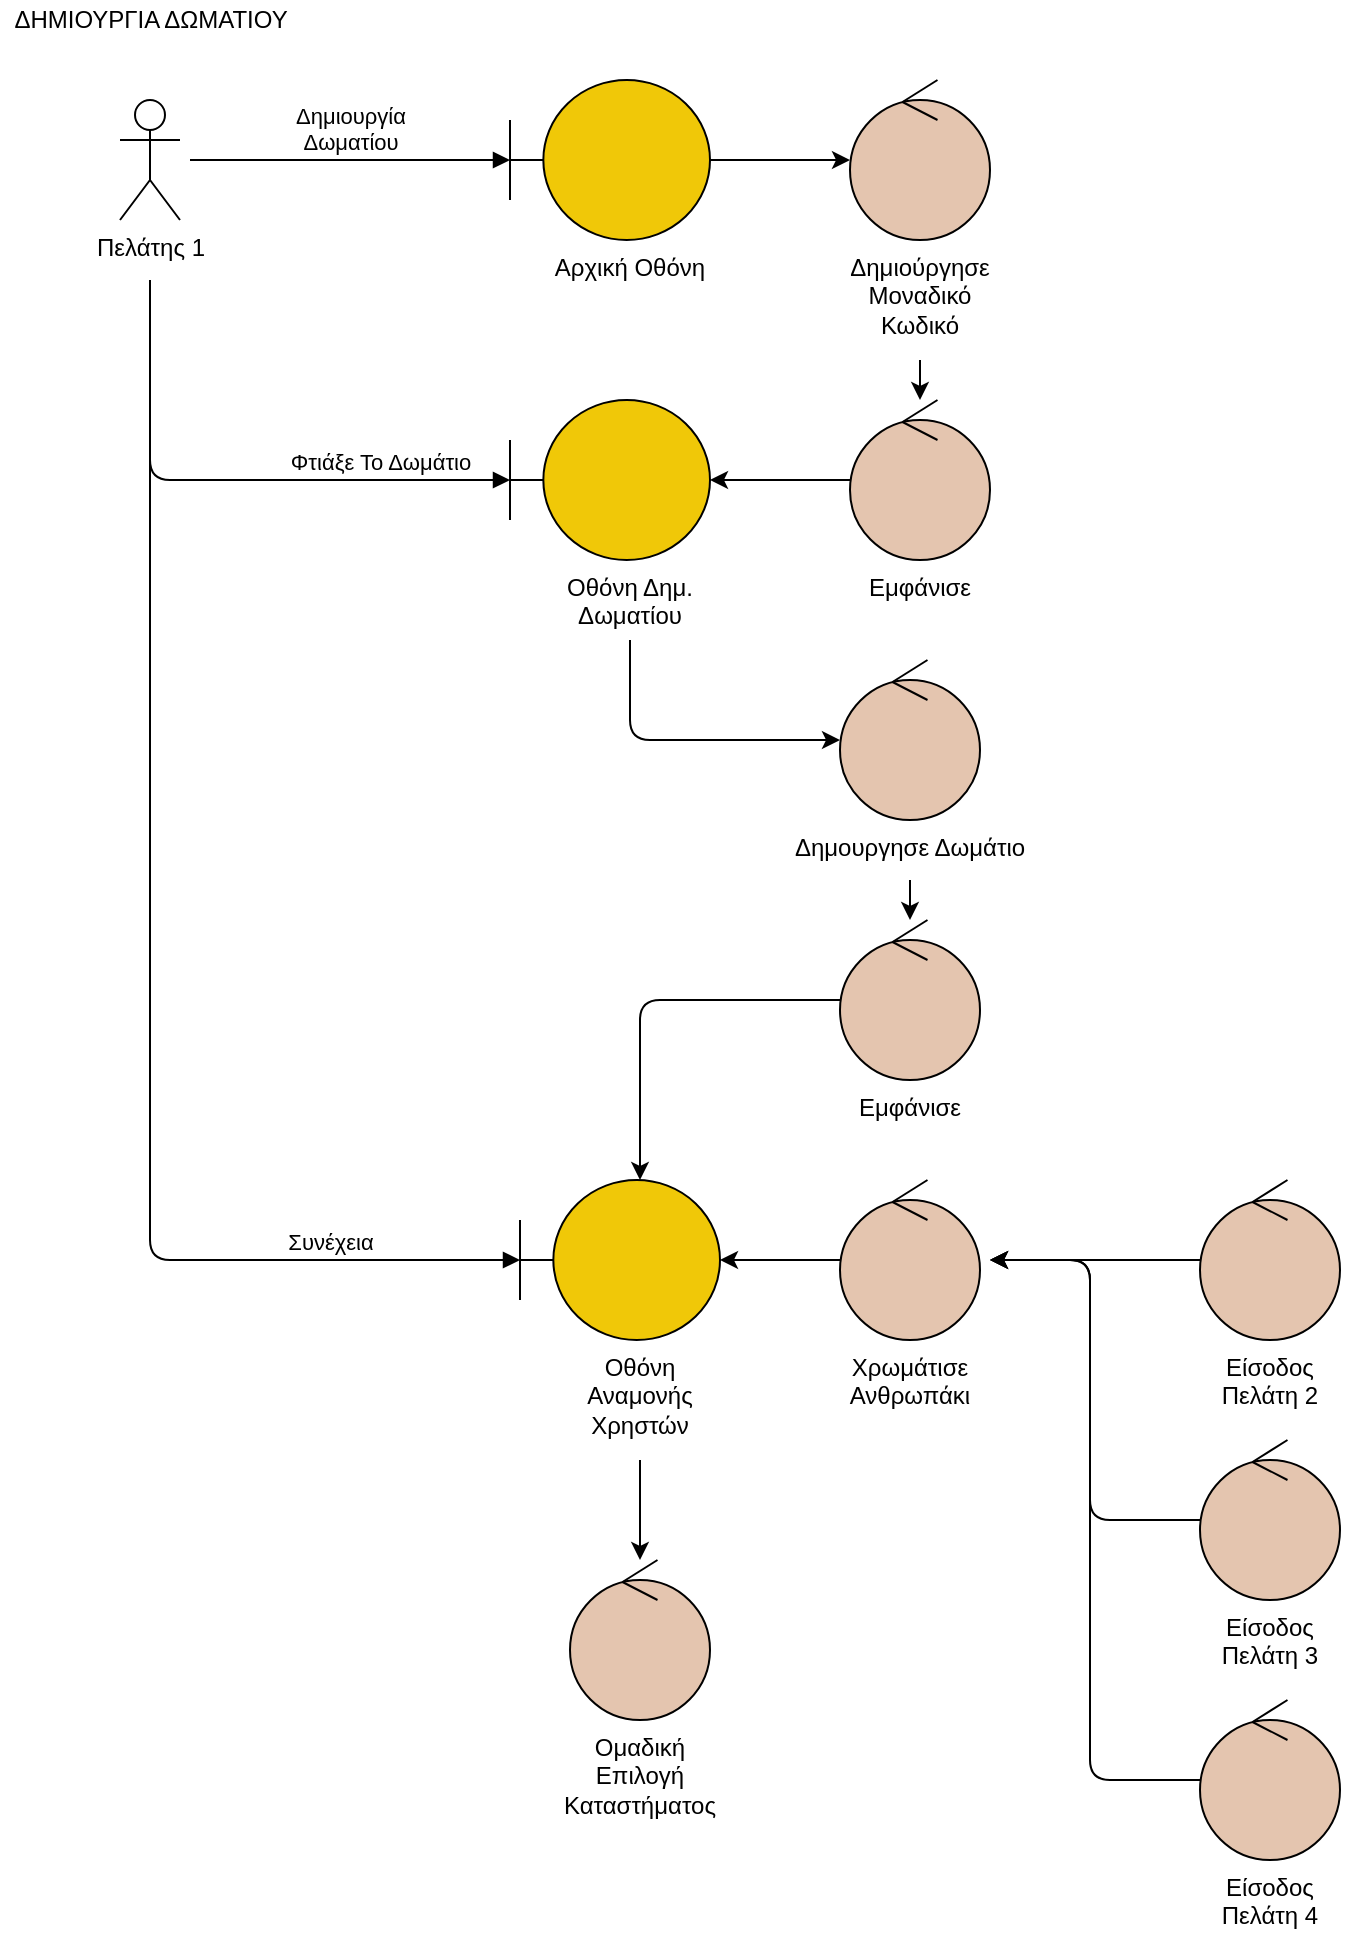<mxfile version="17.5.0"><diagram id="sh6zrlFoDXqszDik7DtE" name="Page-1"><mxGraphModel dx="482" dy="-498" grid="1" gridSize="10" guides="1" tooltips="1" connect="1" arrows="1" fold="1" page="1" pageScale="1" pageWidth="850" pageHeight="1100" math="0" shadow="0"><root><mxCell id="0"/><mxCell id="1" parent="0"/><mxCell id="gqCzNROs9pvidaii3x7B-1" value="ΔΗΜΙΟΥΡΓΙΑ ΔΩΜΑΤΙΟΥ" style="text;html=1;align=center;verticalAlign=middle;resizable=0;points=[];autosize=1;strokeColor=none;fillColor=none;" vertex="1" parent="1"><mxGeometry x="1190" y="1330" width="150" height="20" as="geometry"/></mxCell><mxCell id="gqCzNROs9pvidaii3x7B-2" style="edgeStyle=orthogonalEdgeStyle;rounded=0;orthogonalLoop=1;jettySize=auto;html=1;" edge="1" parent="1" source="gqCzNROs9pvidaii3x7B-3" target="gqCzNROs9pvidaii3x7B-6"><mxGeometry relative="1" as="geometry"/></mxCell><mxCell id="gqCzNROs9pvidaii3x7B-3" value="" style="shape=umlBoundary;whiteSpace=wrap;html=1;fillColor=#F0C808;" vertex="1" parent="1"><mxGeometry x="1445" y="1370" width="100" height="80" as="geometry"/></mxCell><mxCell id="gqCzNROs9pvidaii3x7B-4" value="Πελάτης 1" style="shape=umlActor;verticalLabelPosition=bottom;verticalAlign=top;html=1;" vertex="1" parent="1"><mxGeometry x="1250" y="1380" width="30" height="60" as="geometry"/></mxCell><mxCell id="gqCzNROs9pvidaii3x7B-5" value="Δημιουργία&lt;br&gt;Δωματίου" style="html=1;verticalAlign=bottom;endArrow=block;rounded=1;labelBackgroundColor=none;" edge="1" parent="1" target="gqCzNROs9pvidaii3x7B-3"><mxGeometry width="80" relative="1" as="geometry"><mxPoint x="1285" y="1410" as="sourcePoint"/><mxPoint x="1365" y="1409.5" as="targetPoint"/></mxGeometry></mxCell><mxCell id="gqCzNROs9pvidaii3x7B-6" value="" style="ellipse;shape=umlControl;whiteSpace=wrap;html=1;fillColor=#E4C5AF;" vertex="1" parent="1"><mxGeometry x="1615" y="1370" width="70" height="80" as="geometry"/></mxCell><mxCell id="gqCzNROs9pvidaii3x7B-7" style="edgeStyle=orthogonalEdgeStyle;rounded=0;orthogonalLoop=1;jettySize=auto;html=1;" edge="1" parent="1" source="gqCzNROs9pvidaii3x7B-8" target="gqCzNROs9pvidaii3x7B-10"><mxGeometry relative="1" as="geometry"/></mxCell><mxCell id="gqCzNROs9pvidaii3x7B-8" value="" style="ellipse;shape=umlControl;whiteSpace=wrap;html=1;fillColor=#E4C5AF;" vertex="1" parent="1"><mxGeometry x="1615" y="1530" width="70" height="80" as="geometry"/></mxCell><mxCell id="gqCzNROs9pvidaii3x7B-9" style="edgeStyle=orthogonalEdgeStyle;rounded=1;orthogonalLoop=1;jettySize=auto;html=1;exitX=0.5;exitY=1;exitDx=0;exitDy=0;" edge="1" parent="1" source="gqCzNROs9pvidaii3x7B-29" target="gqCzNROs9pvidaii3x7B-12"><mxGeometry relative="1" as="geometry"><mxPoint x="1500" y="1760" as="targetPoint"/><Array as="points"><mxPoint x="1505" y="1700"/></Array><mxPoint x="1505" y="1670" as="sourcePoint"/></mxGeometry></mxCell><mxCell id="gqCzNROs9pvidaii3x7B-10" value="" style="shape=umlBoundary;whiteSpace=wrap;html=1;fillColor=#F0C808;" vertex="1" parent="1"><mxGeometry x="1445" y="1530" width="100" height="80" as="geometry"/></mxCell><mxCell id="gqCzNROs9pvidaii3x7B-11" value="Φτιάξε Το Δωμάτιο" style="html=1;verticalAlign=bottom;endArrow=block;rounded=1;labelBackgroundColor=none;" edge="1" parent="1"><mxGeometry x="0.407" width="80" relative="1" as="geometry"><mxPoint x="1265" y="1530" as="sourcePoint"/><mxPoint x="1445" y="1570" as="targetPoint"/><Array as="points"><mxPoint x="1265" y="1570"/></Array><mxPoint as="offset"/></mxGeometry></mxCell><mxCell id="gqCzNROs9pvidaii3x7B-12" value="" style="ellipse;shape=umlControl;whiteSpace=wrap;html=1;fillColor=#E4C5AF;" vertex="1" parent="1"><mxGeometry x="1610" y="1660" width="70" height="80" as="geometry"/></mxCell><mxCell id="gqCzNROs9pvidaii3x7B-13" value="" style="shape=umlBoundary;whiteSpace=wrap;html=1;fillColor=#F0C808;" vertex="1" parent="1"><mxGeometry x="1450" y="1920" width="100" height="80" as="geometry"/></mxCell><mxCell id="gqCzNROs9pvidaii3x7B-14" style="edgeStyle=orthogonalEdgeStyle;rounded=1;orthogonalLoop=1;jettySize=auto;html=1;" edge="1" parent="1" source="gqCzNROs9pvidaii3x7B-15" target="gqCzNROs9pvidaii3x7B-13"><mxGeometry relative="1" as="geometry"><mxPoint x="1530" y="1840" as="targetPoint"/><Array as="points"><mxPoint x="1510" y="1830"/></Array></mxGeometry></mxCell><mxCell id="gqCzNROs9pvidaii3x7B-15" value="" style="ellipse;shape=umlControl;whiteSpace=wrap;html=1;fillColor=#E4C5AF;" vertex="1" parent="1"><mxGeometry x="1610" y="1790" width="70" height="80" as="geometry"/></mxCell><mxCell id="gqCzNROs9pvidaii3x7B-16" style="edgeStyle=orthogonalEdgeStyle;rounded=1;orthogonalLoop=1;jettySize=auto;html=1;" edge="1" parent="1" source="gqCzNROs9pvidaii3x7B-17"><mxGeometry relative="1" as="geometry"><mxPoint x="1685" y="1960" as="targetPoint"/></mxGeometry></mxCell><mxCell id="gqCzNROs9pvidaii3x7B-17" value="" style="ellipse;shape=umlControl;whiteSpace=wrap;html=1;fillColor=#E4C5AF;" vertex="1" parent="1"><mxGeometry x="1790" y="1920" width="70" height="80" as="geometry"/></mxCell><mxCell id="gqCzNROs9pvidaii3x7B-18" style="edgeStyle=orthogonalEdgeStyle;rounded=1;orthogonalLoop=1;jettySize=auto;html=1;" edge="1" parent="1" source="gqCzNROs9pvidaii3x7B-19"><mxGeometry relative="1" as="geometry"><mxPoint x="1685" y="1960" as="targetPoint"/><Array as="points"><mxPoint x="1735" y="2090"/><mxPoint x="1735" y="1960"/></Array></mxGeometry></mxCell><mxCell id="gqCzNROs9pvidaii3x7B-19" value="" style="ellipse;shape=umlControl;whiteSpace=wrap;html=1;fillColor=#E4C5AF;" vertex="1" parent="1"><mxGeometry x="1790" y="2050" width="70" height="80" as="geometry"/></mxCell><mxCell id="gqCzNROs9pvidaii3x7B-20" style="edgeStyle=orthogonalEdgeStyle;rounded=1;orthogonalLoop=1;jettySize=auto;html=1;" edge="1" parent="1" source="gqCzNROs9pvidaii3x7B-21"><mxGeometry relative="1" as="geometry"><mxPoint x="1685" y="1960" as="targetPoint"/><Array as="points"><mxPoint x="1735" y="2220"/><mxPoint x="1735" y="1960"/></Array></mxGeometry></mxCell><mxCell id="gqCzNROs9pvidaii3x7B-21" value="" style="ellipse;shape=umlControl;whiteSpace=wrap;html=1;fillColor=#E4C5AF;" vertex="1" parent="1"><mxGeometry x="1790" y="2180" width="70" height="80" as="geometry"/></mxCell><mxCell id="gqCzNROs9pvidaii3x7B-22" style="edgeStyle=orthogonalEdgeStyle;rounded=0;orthogonalLoop=1;jettySize=auto;html=1;" edge="1" parent="1" source="gqCzNROs9pvidaii3x7B-23" target="gqCzNROs9pvidaii3x7B-13"><mxGeometry relative="1" as="geometry"/></mxCell><mxCell id="gqCzNROs9pvidaii3x7B-23" value="" style="ellipse;shape=umlControl;whiteSpace=wrap;html=1;fillColor=#E4C5AF;" vertex="1" parent="1"><mxGeometry x="1610" y="1920" width="70" height="80" as="geometry"/></mxCell><mxCell id="gqCzNROs9pvidaii3x7B-24" value="Συνέχεια" style="html=1;verticalAlign=bottom;endArrow=block;rounded=1;entryX=0;entryY=0.5;entryDx=0;entryDy=0;entryPerimeter=0;labelBackgroundColor=none;" edge="1" parent="1" target="gqCzNROs9pvidaii3x7B-13"><mxGeometry x="0.719" width="80" relative="1" as="geometry"><mxPoint x="1265" y="1470" as="sourcePoint"/><mxPoint x="1365" y="1669.5" as="targetPoint"/><Array as="points"><mxPoint x="1265" y="1960"/></Array><mxPoint as="offset"/></mxGeometry></mxCell><mxCell id="gqCzNROs9pvidaii3x7B-25" value="&lt;meta charset=&quot;utf-8&quot;&gt;&lt;span style=&quot;color: rgb(0, 0, 0); font-family: helvetica; font-size: 12px; font-style: normal; font-weight: 400; letter-spacing: normal; text-indent: 0px; text-transform: none; word-spacing: 0px; display: inline; float: none;&quot;&gt;Αρχική Οθόνη&lt;/span&gt;" style="text;whiteSpace=wrap;html=1;align=center;labelBackgroundColor=none;" vertex="1" parent="1"><mxGeometry x="1450" y="1450" width="110" height="30" as="geometry"/></mxCell><mxCell id="gqCzNROs9pvidaii3x7B-26" style="edgeStyle=orthogonalEdgeStyle;rounded=1;orthogonalLoop=1;jettySize=auto;html=1;" edge="1" parent="1" source="gqCzNROs9pvidaii3x7B-27" target="gqCzNROs9pvidaii3x7B-8"><mxGeometry relative="1" as="geometry"/></mxCell><mxCell id="gqCzNROs9pvidaii3x7B-27" value="&lt;meta charset=&quot;utf-8&quot;&gt;&lt;span style=&quot;color: rgb(0, 0, 0); font-family: helvetica; font-size: 12px; font-style: normal; font-weight: 400; letter-spacing: normal; text-indent: 0px; text-transform: none; word-spacing: 0px; display: inline; float: none;&quot;&gt;Δημιούργησε&lt;/span&gt;&lt;br style=&quot;color: rgb(0, 0, 0); font-family: helvetica; font-size: 12px; font-style: normal; font-weight: 400; letter-spacing: normal; text-indent: 0px; text-transform: none; word-spacing: 0px;&quot;&gt;&lt;span style=&quot;color: rgb(0, 0, 0); font-family: helvetica; font-size: 12px; font-style: normal; font-weight: 400; letter-spacing: normal; text-indent: 0px; text-transform: none; word-spacing: 0px; display: inline; float: none;&quot;&gt;Μοναδικό&lt;/span&gt;&lt;br style=&quot;color: rgb(0, 0, 0); font-family: helvetica; font-size: 12px; font-style: normal; font-weight: 400; letter-spacing: normal; text-indent: 0px; text-transform: none; word-spacing: 0px;&quot;&gt;&lt;span style=&quot;color: rgb(0, 0, 0); font-family: helvetica; font-size: 12px; font-style: normal; font-weight: 400; letter-spacing: normal; text-indent: 0px; text-transform: none; word-spacing: 0px; display: inline; float: none;&quot;&gt;Κωδικό&lt;/span&gt;" style="text;whiteSpace=wrap;html=1;align=center;labelBackgroundColor=none;" vertex="1" parent="1"><mxGeometry x="1600" y="1450" width="100" height="60" as="geometry"/></mxCell><mxCell id="gqCzNROs9pvidaii3x7B-28" value="&lt;meta charset=&quot;utf-8&quot;&gt;&lt;span style=&quot;color: rgb(0, 0, 0); font-family: helvetica; font-size: 12px; font-style: normal; font-weight: 400; letter-spacing: normal; text-indent: 0px; text-transform: none; word-spacing: 0px; display: inline; float: none;&quot;&gt;Εμφάνισε&lt;/span&gt;" style="text;whiteSpace=wrap;html=1;align=center;labelBackgroundColor=none;" vertex="1" parent="1"><mxGeometry x="1610" y="1610" width="80" height="30" as="geometry"/></mxCell><mxCell id="gqCzNROs9pvidaii3x7B-29" value="&lt;meta charset=&quot;utf-8&quot;&gt;&lt;span style=&quot;color: rgb(0, 0, 0); font-family: helvetica; font-size: 12px; font-style: normal; font-weight: 400; letter-spacing: normal; text-indent: 0px; text-transform: none; word-spacing: 0px; display: inline; float: none;&quot;&gt;Οθόνη Δημ.&lt;/span&gt;&lt;br style=&quot;color: rgb(0, 0, 0); font-family: helvetica; font-size: 12px; font-style: normal; font-weight: 400; letter-spacing: normal; text-indent: 0px; text-transform: none; word-spacing: 0px;&quot;&gt;&lt;span style=&quot;color: rgb(0, 0, 0); font-family: helvetica; font-size: 12px; font-style: normal; font-weight: 400; letter-spacing: normal; text-indent: 0px; text-transform: none; word-spacing: 0px; display: inline; float: none;&quot;&gt;Δωματίου&lt;/span&gt;" style="text;whiteSpace=wrap;html=1;align=center;labelBackgroundColor=none;" vertex="1" parent="1"><mxGeometry x="1460" y="1610" width="90" height="40" as="geometry"/></mxCell><mxCell id="gqCzNROs9pvidaii3x7B-30" style="edgeStyle=orthogonalEdgeStyle;rounded=1;orthogonalLoop=1;jettySize=auto;html=1;" edge="1" parent="1" source="gqCzNROs9pvidaii3x7B-31" target="gqCzNROs9pvidaii3x7B-15"><mxGeometry relative="1" as="geometry"/></mxCell><mxCell id="gqCzNROs9pvidaii3x7B-31" value="&lt;meta charset=&quot;utf-8&quot;&gt;&lt;span style=&quot;color: rgb(0, 0, 0); font-family: helvetica; font-size: 12px; font-style: normal; font-weight: 400; letter-spacing: normal; text-indent: 0px; text-transform: none; word-spacing: 0px; display: inline; float: none;&quot;&gt;Δημουργησε Δωμάτιο&lt;/span&gt;" style="text;whiteSpace=wrap;html=1;align=center;labelBackgroundColor=none;" vertex="1" parent="1"><mxGeometry x="1570" y="1740" width="150" height="30" as="geometry"/></mxCell><mxCell id="gqCzNROs9pvidaii3x7B-32" value="&lt;meta charset=&quot;utf-8&quot;&gt;&lt;span style=&quot;color: rgb(0, 0, 0); font-family: helvetica; font-size: 12px; font-style: normal; font-weight: 400; letter-spacing: normal; text-indent: 0px; text-transform: none; word-spacing: 0px; display: inline; float: none;&quot;&gt;Εμφάνισε&lt;/span&gt;" style="text;whiteSpace=wrap;html=1;align=center;labelBackgroundColor=none;" vertex="1" parent="1"><mxGeometry x="1605" y="1870" width="80" height="30" as="geometry"/></mxCell><mxCell id="gqCzNROs9pvidaii3x7B-33" value="&lt;meta charset=&quot;utf-8&quot;&gt;&lt;span style=&quot;color: rgb(0, 0, 0); font-family: helvetica; font-size: 12px; font-style: normal; font-weight: 400; letter-spacing: normal; text-indent: 0px; text-transform: none; word-spacing: 0px; display: inline; float: none;&quot;&gt;Οθόνη&lt;/span&gt;&lt;br style=&quot;color: rgb(0, 0, 0); font-family: helvetica; font-size: 12px; font-style: normal; font-weight: 400; letter-spacing: normal; text-indent: 0px; text-transform: none; word-spacing: 0px;&quot;&gt;&lt;span style=&quot;color: rgb(0, 0, 0); font-family: helvetica; font-size: 12px; font-style: normal; font-weight: 400; letter-spacing: normal; text-indent: 0px; text-transform: none; word-spacing: 0px; display: inline; float: none;&quot;&gt;Αναμονής&lt;/span&gt;&lt;br style=&quot;color: rgb(0, 0, 0); font-family: helvetica; font-size: 12px; font-style: normal; font-weight: 400; letter-spacing: normal; text-indent: 0px; text-transform: none; word-spacing: 0px;&quot;&gt;&lt;span style=&quot;color: rgb(0, 0, 0); font-family: helvetica; font-size: 12px; font-style: normal; font-weight: 400; letter-spacing: normal; text-indent: 0px; text-transform: none; word-spacing: 0px; display: inline; float: none;&quot;&gt;Χρηστών&lt;/span&gt;" style="text;whiteSpace=wrap;html=1;align=center;labelBackgroundColor=none;" vertex="1" parent="1"><mxGeometry x="1470" y="2000" width="80" height="60" as="geometry"/></mxCell><mxCell id="gqCzNROs9pvidaii3x7B-34" value="&lt;meta charset=&quot;utf-8&quot;&gt;&lt;span style=&quot;color: rgb(0, 0, 0); font-family: helvetica; font-size: 12px; font-style: normal; font-weight: 400; letter-spacing: normal; text-indent: 0px; text-transform: none; word-spacing: 0px; display: inline; float: none;&quot;&gt;Χρωμάτισε&lt;/span&gt;&lt;br style=&quot;color: rgb(0, 0, 0); font-family: helvetica; font-size: 12px; font-style: normal; font-weight: 400; letter-spacing: normal; text-indent: 0px; text-transform: none; word-spacing: 0px;&quot;&gt;&lt;span style=&quot;color: rgb(0, 0, 0); font-family: helvetica; font-size: 12px; font-style: normal; font-weight: 400; letter-spacing: normal; text-indent: 0px; text-transform: none; word-spacing: 0px; display: inline; float: none;&quot;&gt;Ανθρωπάκι&lt;/span&gt;" style="text;whiteSpace=wrap;html=1;align=center;labelBackgroundColor=none;" vertex="1" parent="1"><mxGeometry x="1600" y="2000" width="90" height="40" as="geometry"/></mxCell><mxCell id="gqCzNROs9pvidaii3x7B-35" value="&lt;span style=&quot;color: rgb(0 , 0 , 0) ; font-family: &amp;#34;helvetica&amp;#34; ; font-size: 12px ; font-style: normal ; font-weight: 400 ; letter-spacing: normal ; text-indent: 0px ; text-transform: none ; word-spacing: 0px ; display: inline ; float: none&quot;&gt;Είσοδος&lt;/span&gt;&lt;br style=&quot;color: rgb(0 , 0 , 0) ; font-family: &amp;#34;helvetica&amp;#34; ; font-size: 12px ; font-style: normal ; font-weight: 400 ; letter-spacing: normal ; text-indent: 0px ; text-transform: none ; word-spacing: 0px&quot;&gt;&lt;span style=&quot;color: rgb(0 , 0 , 0) ; font-family: &amp;#34;helvetica&amp;#34; ; font-size: 12px ; font-style: normal ; font-weight: 400 ; letter-spacing: normal ; text-indent: 0px ; text-transform: none ; word-spacing: 0px ; display: inline ; float: none&quot;&gt;Πελάτη 2&lt;/span&gt;" style="text;whiteSpace=wrap;html=1;align=center;labelBackgroundColor=none;" vertex="1" parent="1"><mxGeometry x="1785" y="2000" width="80" height="40" as="geometry"/></mxCell><mxCell id="gqCzNROs9pvidaii3x7B-36" value="&lt;span style=&quot;color: rgb(0 , 0 , 0) ; font-family: &amp;#34;helvetica&amp;#34; ; font-size: 12px ; font-style: normal ; font-weight: 400 ; letter-spacing: normal ; text-indent: 0px ; text-transform: none ; word-spacing: 0px ; display: inline ; float: none&quot;&gt;Είσοδος&lt;/span&gt;&lt;br style=&quot;color: rgb(0 , 0 , 0) ; font-family: &amp;#34;helvetica&amp;#34; ; font-size: 12px ; font-style: normal ; font-weight: 400 ; letter-spacing: normal ; text-indent: 0px ; text-transform: none ; word-spacing: 0px&quot;&gt;&lt;span style=&quot;color: rgb(0 , 0 , 0) ; font-family: &amp;#34;helvetica&amp;#34; ; font-size: 12px ; font-style: normal ; font-weight: 400 ; letter-spacing: normal ; text-indent: 0px ; text-transform: none ; word-spacing: 0px ; display: inline ; float: none&quot;&gt;Πελάτη 3&lt;/span&gt;" style="text;whiteSpace=wrap;html=1;align=center;labelBackgroundColor=none;" vertex="1" parent="1"><mxGeometry x="1785" y="2130" width="80" height="40" as="geometry"/></mxCell><mxCell id="gqCzNROs9pvidaii3x7B-37" value="&lt;span style=&quot;color: rgb(0 , 0 , 0) ; font-family: &amp;#34;helvetica&amp;#34; ; font-size: 12px ; font-style: normal ; font-weight: 400 ; letter-spacing: normal ; text-indent: 0px ; text-transform: none ; word-spacing: 0px ; display: inline ; float: none&quot;&gt;Είσοδος&lt;/span&gt;&lt;br style=&quot;color: rgb(0 , 0 , 0) ; font-family: &amp;#34;helvetica&amp;#34; ; font-size: 12px ; font-style: normal ; font-weight: 400 ; letter-spacing: normal ; text-indent: 0px ; text-transform: none ; word-spacing: 0px&quot;&gt;&lt;span style=&quot;color: rgb(0 , 0 , 0) ; font-family: &amp;#34;helvetica&amp;#34; ; font-size: 12px ; font-style: normal ; font-weight: 400 ; letter-spacing: normal ; text-indent: 0px ; text-transform: none ; word-spacing: 0px ; display: inline ; float: none&quot;&gt;Πελάτη 4&lt;br&gt;&lt;/span&gt;" style="text;whiteSpace=wrap;html=1;align=center;labelBackgroundColor=none;" vertex="1" parent="1"><mxGeometry x="1785" y="2260" width="80" height="40" as="geometry"/></mxCell><mxCell id="gqCzNROs9pvidaii3x7B-42" style="edgeStyle=orthogonalEdgeStyle;rounded=1;orthogonalLoop=1;jettySize=auto;html=1;" edge="1" parent="1" source="gqCzNROs9pvidaii3x7B-33" target="gqCzNROs9pvidaii3x7B-43"><mxGeometry relative="1" as="geometry"><mxPoint x="1590" y="2210" as="targetPoint"/><Array as="points"><mxPoint x="1510" y="2040"/><mxPoint x="1510" y="2040"/></Array><mxPoint x="1590" y="2060" as="sourcePoint"/></mxGeometry></mxCell><mxCell id="gqCzNROs9pvidaii3x7B-43" value="" style="ellipse;shape=umlControl;whiteSpace=wrap;html=1;fillColor=#E4C5AF;" vertex="1" parent="1"><mxGeometry x="1475" y="2110" width="70" height="80" as="geometry"/></mxCell><mxCell id="gqCzNROs9pvidaii3x7B-44" value="&lt;font color=&quot;#000000&quot; face=&quot;helvetica&quot;&gt;Ομαδική&lt;br&gt;Επιλογή&lt;br&gt;Καταστήματος&lt;br&gt;&lt;/font&gt;" style="text;whiteSpace=wrap;html=1;align=center;labelBackgroundColor=none;" vertex="1" parent="1"><mxGeometry x="1470" y="2190" width="80" height="60" as="geometry"/></mxCell></root></mxGraphModel></diagram></mxfile>
